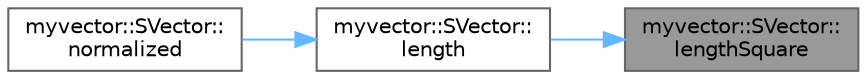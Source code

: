 digraph "myvector::SVector::lengthSquare"
{
 // LATEX_PDF_SIZE
  bgcolor="transparent";
  edge [fontname=Helvetica,fontsize=10,labelfontname=Helvetica,labelfontsize=10];
  node [fontname=Helvetica,fontsize=10,shape=box,height=0.2,width=0.4];
  rankdir="RL";
  Node1 [id="Node000001",label="myvector::SVector::\llengthSquare",height=0.2,width=0.4,color="gray40", fillcolor="grey60", style="filled", fontcolor="black",tooltip=" "];
  Node1 -> Node2 [id="edge1_Node000001_Node000002",dir="back",color="steelblue1",style="solid",tooltip=" "];
  Node2 [id="Node000002",label="myvector::SVector::\llength",height=0.2,width=0.4,color="grey40", fillcolor="white", style="filled",URL="$structmyvector_1_1_s_vector.html#a7c2dad84de911c174680b7c377a02d9b",tooltip=" "];
  Node2 -> Node3 [id="edge2_Node000002_Node000003",dir="back",color="steelblue1",style="solid",tooltip=" "];
  Node3 [id="Node000003",label="myvector::SVector::\lnormalized",height=0.2,width=0.4,color="grey40", fillcolor="white", style="filled",URL="$structmyvector_1_1_s_vector.html#a652b6c3711a21f9c8e427c4314e04684",tooltip=" "];
}
